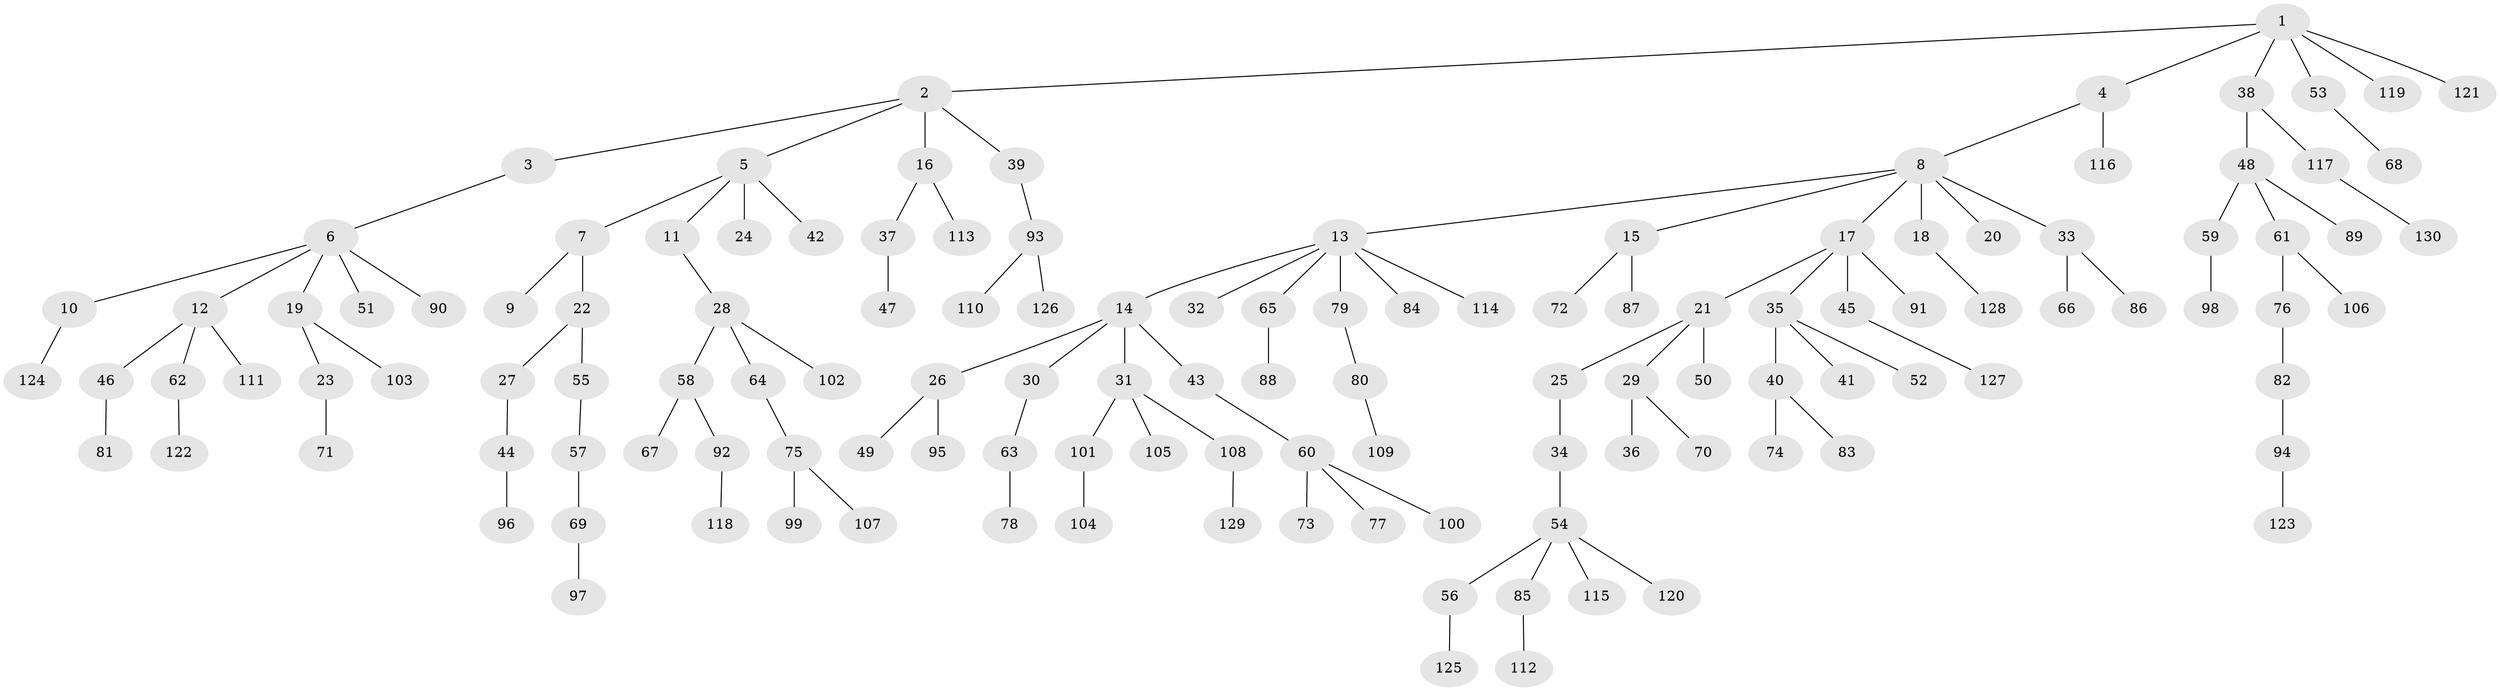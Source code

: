// Generated by graph-tools (version 1.1) at 2025/36/03/09/25 02:36:43]
// undirected, 130 vertices, 129 edges
graph export_dot {
graph [start="1"]
  node [color=gray90,style=filled];
  1;
  2;
  3;
  4;
  5;
  6;
  7;
  8;
  9;
  10;
  11;
  12;
  13;
  14;
  15;
  16;
  17;
  18;
  19;
  20;
  21;
  22;
  23;
  24;
  25;
  26;
  27;
  28;
  29;
  30;
  31;
  32;
  33;
  34;
  35;
  36;
  37;
  38;
  39;
  40;
  41;
  42;
  43;
  44;
  45;
  46;
  47;
  48;
  49;
  50;
  51;
  52;
  53;
  54;
  55;
  56;
  57;
  58;
  59;
  60;
  61;
  62;
  63;
  64;
  65;
  66;
  67;
  68;
  69;
  70;
  71;
  72;
  73;
  74;
  75;
  76;
  77;
  78;
  79;
  80;
  81;
  82;
  83;
  84;
  85;
  86;
  87;
  88;
  89;
  90;
  91;
  92;
  93;
  94;
  95;
  96;
  97;
  98;
  99;
  100;
  101;
  102;
  103;
  104;
  105;
  106;
  107;
  108;
  109;
  110;
  111;
  112;
  113;
  114;
  115;
  116;
  117;
  118;
  119;
  120;
  121;
  122;
  123;
  124;
  125;
  126;
  127;
  128;
  129;
  130;
  1 -- 2;
  1 -- 4;
  1 -- 38;
  1 -- 53;
  1 -- 119;
  1 -- 121;
  2 -- 3;
  2 -- 5;
  2 -- 16;
  2 -- 39;
  3 -- 6;
  4 -- 8;
  4 -- 116;
  5 -- 7;
  5 -- 11;
  5 -- 24;
  5 -- 42;
  6 -- 10;
  6 -- 12;
  6 -- 19;
  6 -- 51;
  6 -- 90;
  7 -- 9;
  7 -- 22;
  8 -- 13;
  8 -- 15;
  8 -- 17;
  8 -- 18;
  8 -- 20;
  8 -- 33;
  10 -- 124;
  11 -- 28;
  12 -- 46;
  12 -- 62;
  12 -- 111;
  13 -- 14;
  13 -- 32;
  13 -- 65;
  13 -- 79;
  13 -- 84;
  13 -- 114;
  14 -- 26;
  14 -- 30;
  14 -- 31;
  14 -- 43;
  15 -- 72;
  15 -- 87;
  16 -- 37;
  16 -- 113;
  17 -- 21;
  17 -- 35;
  17 -- 45;
  17 -- 91;
  18 -- 128;
  19 -- 23;
  19 -- 103;
  21 -- 25;
  21 -- 29;
  21 -- 50;
  22 -- 27;
  22 -- 55;
  23 -- 71;
  25 -- 34;
  26 -- 49;
  26 -- 95;
  27 -- 44;
  28 -- 58;
  28 -- 64;
  28 -- 102;
  29 -- 36;
  29 -- 70;
  30 -- 63;
  31 -- 101;
  31 -- 105;
  31 -- 108;
  33 -- 66;
  33 -- 86;
  34 -- 54;
  35 -- 40;
  35 -- 41;
  35 -- 52;
  37 -- 47;
  38 -- 48;
  38 -- 117;
  39 -- 93;
  40 -- 74;
  40 -- 83;
  43 -- 60;
  44 -- 96;
  45 -- 127;
  46 -- 81;
  48 -- 59;
  48 -- 61;
  48 -- 89;
  53 -- 68;
  54 -- 56;
  54 -- 85;
  54 -- 115;
  54 -- 120;
  55 -- 57;
  56 -- 125;
  57 -- 69;
  58 -- 67;
  58 -- 92;
  59 -- 98;
  60 -- 73;
  60 -- 77;
  60 -- 100;
  61 -- 76;
  61 -- 106;
  62 -- 122;
  63 -- 78;
  64 -- 75;
  65 -- 88;
  69 -- 97;
  75 -- 99;
  75 -- 107;
  76 -- 82;
  79 -- 80;
  80 -- 109;
  82 -- 94;
  85 -- 112;
  92 -- 118;
  93 -- 110;
  93 -- 126;
  94 -- 123;
  101 -- 104;
  108 -- 129;
  117 -- 130;
}
